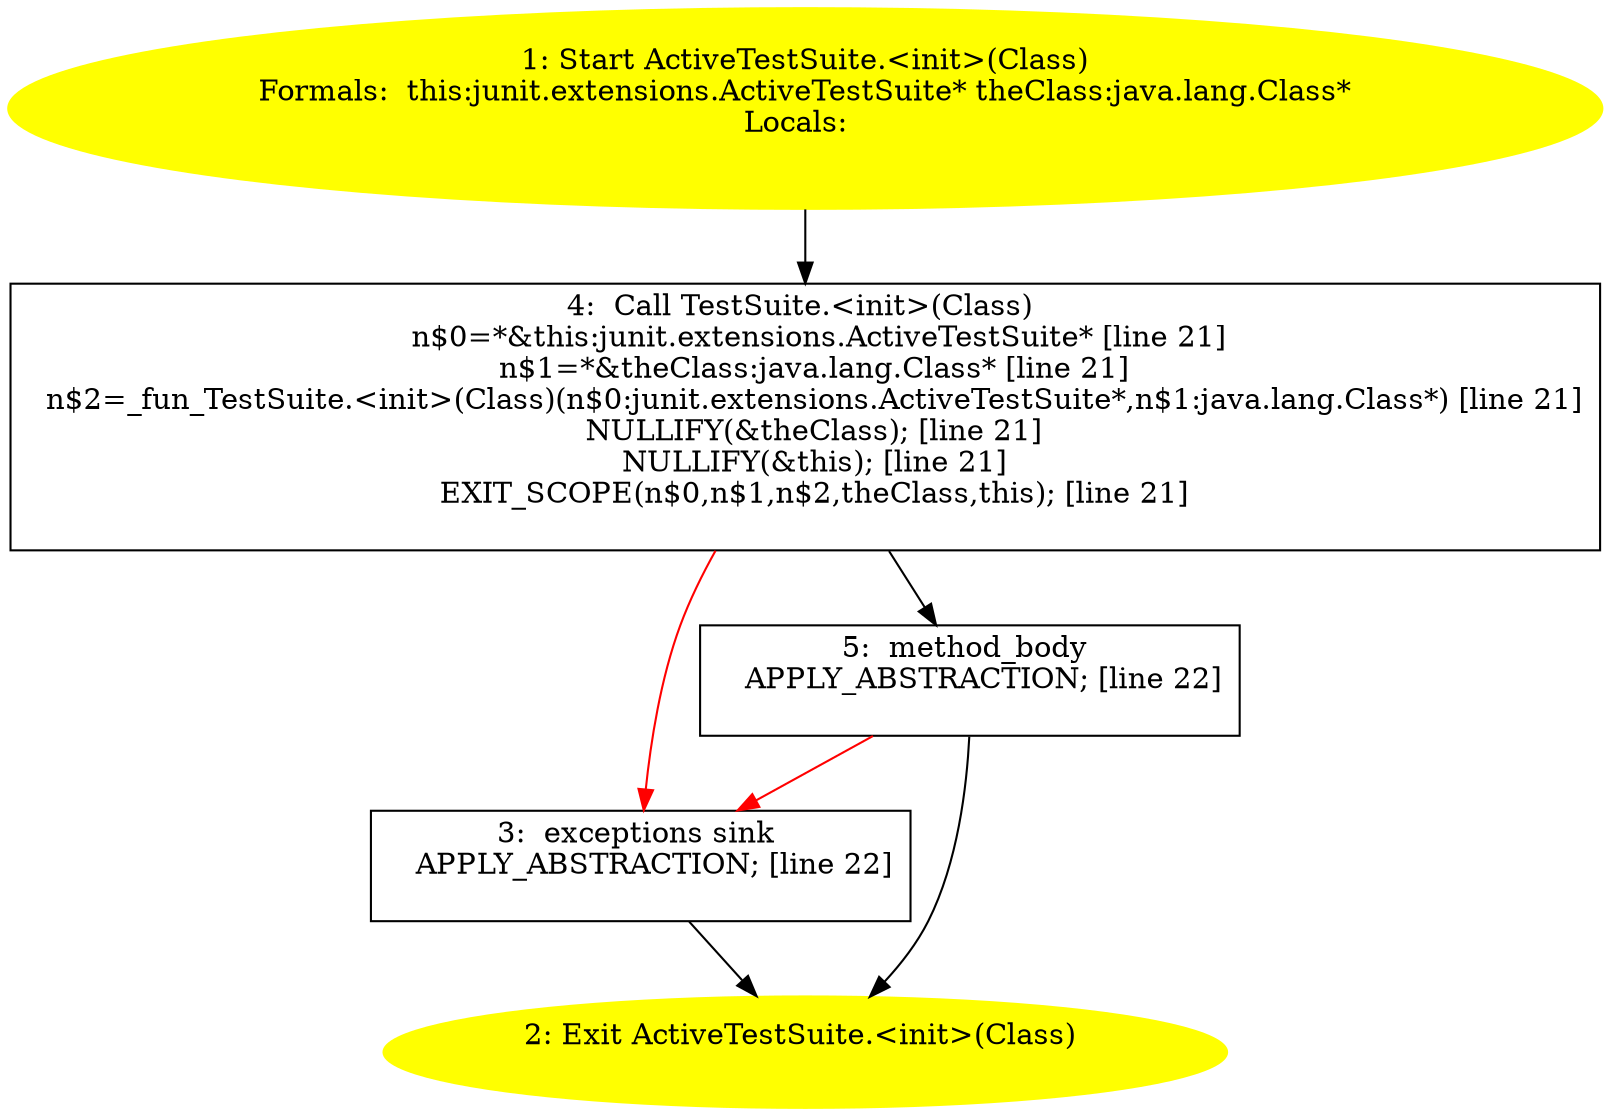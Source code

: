 /* @generated */
digraph cfg {
"junit.extensions.ActiveTestSuite.<init>(java.lang.Class).324cfa57e44b5ea193ec4d77c7326279_1" [label="1: Start ActiveTestSuite.<init>(Class)\nFormals:  this:junit.extensions.ActiveTestSuite* theClass:java.lang.Class*\nLocals:  \n  " color=yellow style=filled]
	

	 "junit.extensions.ActiveTestSuite.<init>(java.lang.Class).324cfa57e44b5ea193ec4d77c7326279_1" -> "junit.extensions.ActiveTestSuite.<init>(java.lang.Class).324cfa57e44b5ea193ec4d77c7326279_4" ;
"junit.extensions.ActiveTestSuite.<init>(java.lang.Class).324cfa57e44b5ea193ec4d77c7326279_2" [label="2: Exit ActiveTestSuite.<init>(Class) \n  " color=yellow style=filled]
	

"junit.extensions.ActiveTestSuite.<init>(java.lang.Class).324cfa57e44b5ea193ec4d77c7326279_3" [label="3:  exceptions sink \n   APPLY_ABSTRACTION; [line 22]\n " shape="box"]
	

	 "junit.extensions.ActiveTestSuite.<init>(java.lang.Class).324cfa57e44b5ea193ec4d77c7326279_3" -> "junit.extensions.ActiveTestSuite.<init>(java.lang.Class).324cfa57e44b5ea193ec4d77c7326279_2" ;
"junit.extensions.ActiveTestSuite.<init>(java.lang.Class).324cfa57e44b5ea193ec4d77c7326279_4" [label="4:  Call TestSuite.<init>(Class) \n   n$0=*&this:junit.extensions.ActiveTestSuite* [line 21]\n  n$1=*&theClass:java.lang.Class* [line 21]\n  n$2=_fun_TestSuite.<init>(Class)(n$0:junit.extensions.ActiveTestSuite*,n$1:java.lang.Class*) [line 21]\n  NULLIFY(&theClass); [line 21]\n  NULLIFY(&this); [line 21]\n  EXIT_SCOPE(n$0,n$1,n$2,theClass,this); [line 21]\n " shape="box"]
	

	 "junit.extensions.ActiveTestSuite.<init>(java.lang.Class).324cfa57e44b5ea193ec4d77c7326279_4" -> "junit.extensions.ActiveTestSuite.<init>(java.lang.Class).324cfa57e44b5ea193ec4d77c7326279_5" ;
	 "junit.extensions.ActiveTestSuite.<init>(java.lang.Class).324cfa57e44b5ea193ec4d77c7326279_4" -> "junit.extensions.ActiveTestSuite.<init>(java.lang.Class).324cfa57e44b5ea193ec4d77c7326279_3" [color="red" ];
"junit.extensions.ActiveTestSuite.<init>(java.lang.Class).324cfa57e44b5ea193ec4d77c7326279_5" [label="5:  method_body \n   APPLY_ABSTRACTION; [line 22]\n " shape="box"]
	

	 "junit.extensions.ActiveTestSuite.<init>(java.lang.Class).324cfa57e44b5ea193ec4d77c7326279_5" -> "junit.extensions.ActiveTestSuite.<init>(java.lang.Class).324cfa57e44b5ea193ec4d77c7326279_2" ;
	 "junit.extensions.ActiveTestSuite.<init>(java.lang.Class).324cfa57e44b5ea193ec4d77c7326279_5" -> "junit.extensions.ActiveTestSuite.<init>(java.lang.Class).324cfa57e44b5ea193ec4d77c7326279_3" [color="red" ];
}
